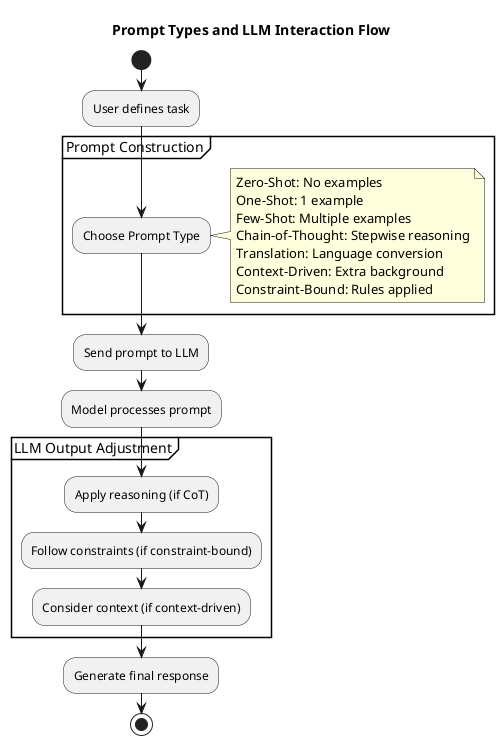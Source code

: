 @startuml
title Prompt Types and LLM Interaction Flow

start

:User defines task;

partition "Prompt Construction" {
    :Choose Prompt Type;
    note right
      Zero-Shot: No examples
      One-Shot: 1 example
      Few-Shot: Multiple examples
      Chain-of-Thought: Stepwise reasoning
      Translation: Language conversion
      Context-Driven: Extra background
      Constraint-Bound: Rules applied
    end note
}

:Send prompt to LLM;

:Model processes prompt;

partition "LLM Output Adjustment" {
    :Apply reasoning (if CoT);
    :Follow constraints (if constraint-bound);
    :Consider context (if context-driven);
}

:Generate final response;

stop
@enduml
